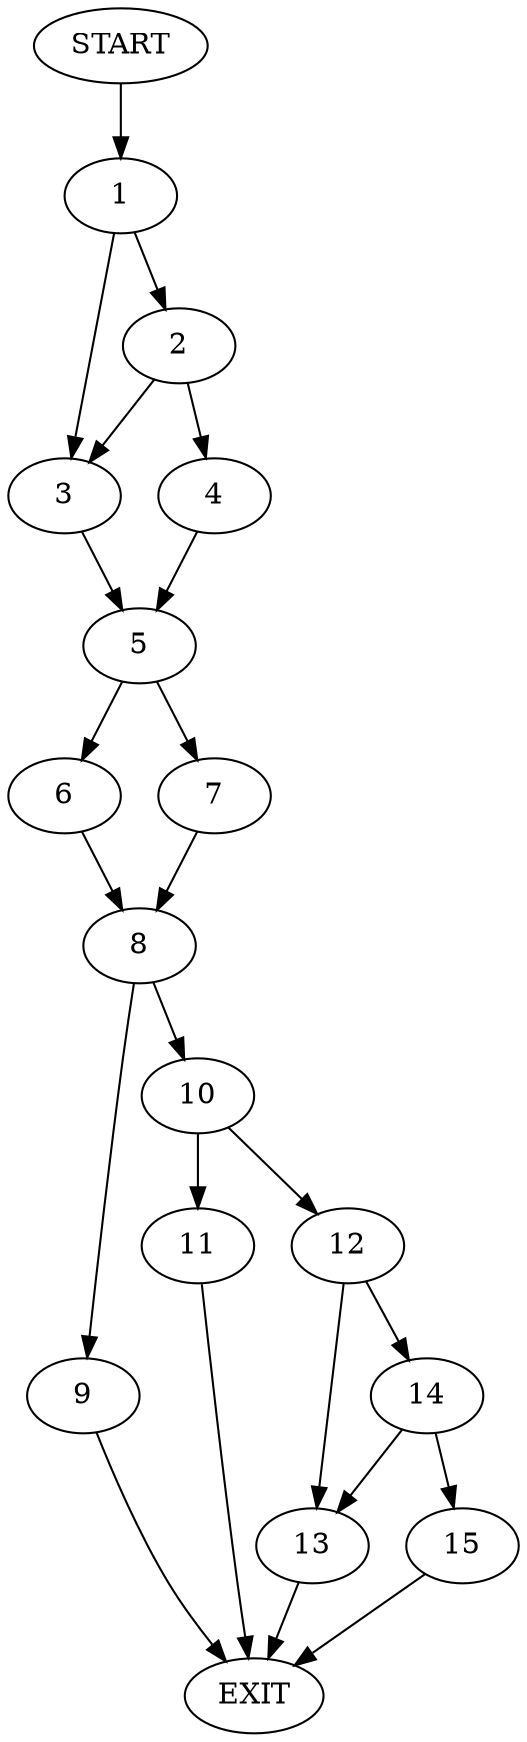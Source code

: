 digraph {
0 [label="START"]
16 [label="EXIT"]
0 -> 1
1 -> 2
1 -> 3
2 -> 4
2 -> 3
3 -> 5
4 -> 5
5 -> 6
5 -> 7
6 -> 8
7 -> 8
8 -> 9
8 -> 10
9 -> 16
10 -> 11
10 -> 12
11 -> 16
12 -> 13
12 -> 14
13 -> 16
14 -> 15
14 -> 13
15 -> 16
}
